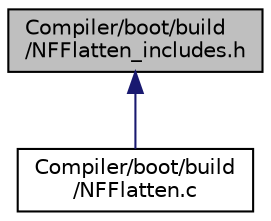 digraph "Compiler/boot/build/NFFlatten_includes.h"
{
  edge [fontname="Helvetica",fontsize="10",labelfontname="Helvetica",labelfontsize="10"];
  node [fontname="Helvetica",fontsize="10",shape=record];
  Node41 [label="Compiler/boot/build\l/NFFlatten_includes.h",height=0.2,width=0.4,color="black", fillcolor="grey75", style="filled", fontcolor="black"];
  Node41 -> Node42 [dir="back",color="midnightblue",fontsize="10",style="solid",fontname="Helvetica"];
  Node42 [label="Compiler/boot/build\l/NFFlatten.c",height=0.2,width=0.4,color="black", fillcolor="white", style="filled",URL="$d4/d7c/_n_f_flatten_8c.html"];
}
